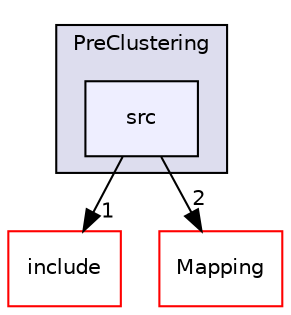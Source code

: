 digraph "/home/travis/build/AliceO2Group/AliceO2/Detectors/MUON/MCH/PreClustering/src" {
  bgcolor=transparent;
  compound=true
  node [ fontsize="10", fontname="Helvetica"];
  edge [ labelfontsize="10", labelfontname="Helvetica"];
  subgraph clusterdir_6229e1f1a243f5ed3f0013dfa4f13deb {
    graph [ bgcolor="#ddddee", pencolor="black", label="PreClustering" fontname="Helvetica", fontsize="10", URL="dir_6229e1f1a243f5ed3f0013dfa4f13deb.html"]
  dir_4624e4eb636fdecc4c4b4b837c04f177 [shape=box, label="src", style="filled", fillcolor="#eeeeff", pencolor="black", URL="dir_4624e4eb636fdecc4c4b4b837c04f177.html"];
  }
  dir_51c9f1ab42d905cb59d3f62357040d76 [shape=box label="include" color="red" URL="dir_51c9f1ab42d905cb59d3f62357040d76.html"];
  dir_b098e3604916eca5f90f2bb1c75b7880 [shape=box label="Mapping" color="red" URL="dir_b098e3604916eca5f90f2bb1c75b7880.html"];
  dir_4624e4eb636fdecc4c4b4b837c04f177->dir_51c9f1ab42d905cb59d3f62357040d76 [headlabel="1", labeldistance=1.5 headhref="dir_000587_000585.html"];
  dir_4624e4eb636fdecc4c4b4b837c04f177->dir_b098e3604916eca5f90f2bb1c75b7880 [headlabel="2", labeldistance=1.5 headhref="dir_000587_000560.html"];
}
